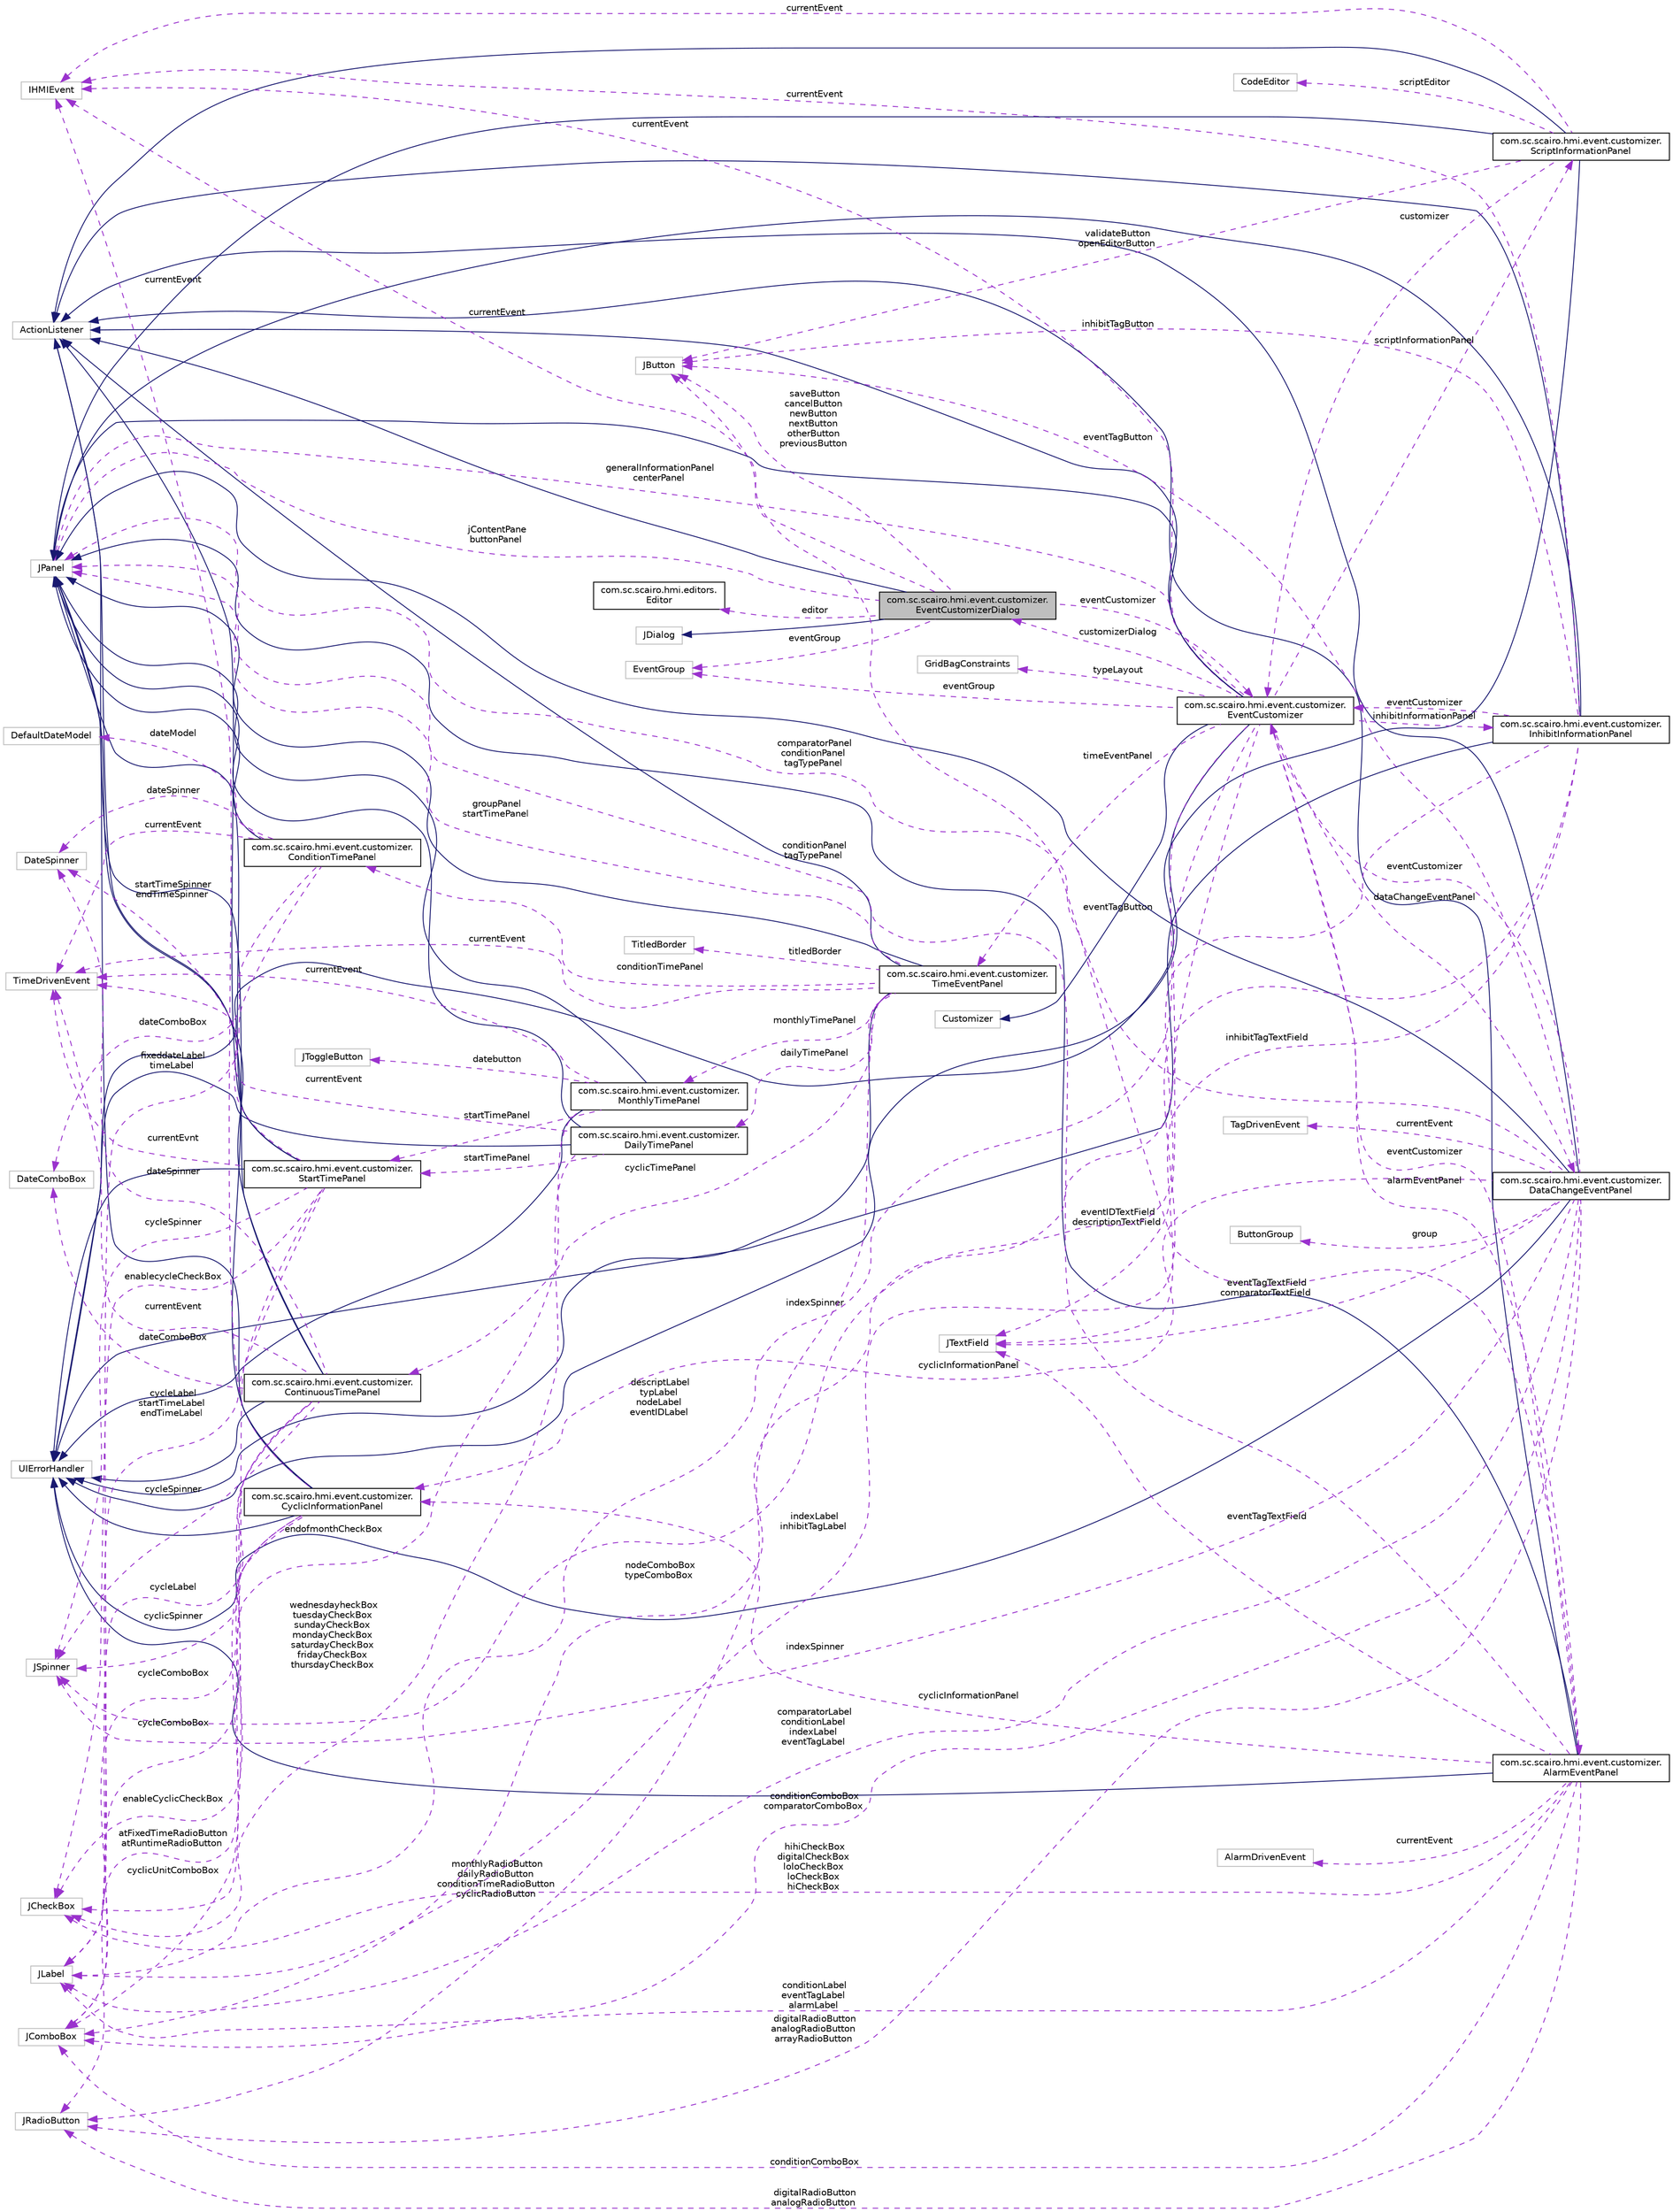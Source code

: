 digraph "com.sc.scairo.hmi.event.customizer.EventCustomizerDialog"
{
 // LATEX_PDF_SIZE
  edge [fontname="Helvetica",fontsize="10",labelfontname="Helvetica",labelfontsize="10"];
  node [fontname="Helvetica",fontsize="10",shape=record];
  rankdir="LR";
  Node1 [label="com.sc.scairo.hmi.event.customizer.\lEventCustomizerDialog",height=0.2,width=0.4,color="black", fillcolor="grey75", style="filled", fontcolor="black",tooltip=" "];
  Node2 -> Node1 [dir="back",color="midnightblue",fontsize="10",style="solid",fontname="Helvetica"];
  Node2 [label="JDialog",height=0.2,width=0.4,color="grey75", fillcolor="white", style="filled",tooltip=" "];
  Node3 -> Node1 [dir="back",color="midnightblue",fontsize="10",style="solid",fontname="Helvetica"];
  Node3 [label="ActionListener",height=0.2,width=0.4,color="grey75", fillcolor="white", style="filled",tooltip=" "];
  Node4 -> Node1 [dir="back",color="darkorchid3",fontsize="10",style="dashed",label=" saveButton\ncancelButton\nnewButton\nnextButton\notherButton\npreviousButton" ,fontname="Helvetica"];
  Node4 [label="JButton",height=0.2,width=0.4,color="grey75", fillcolor="white", style="filled",tooltip=" "];
  Node5 -> Node1 [dir="back",color="darkorchid3",fontsize="10",style="dashed",label=" currentEvent" ,fontname="Helvetica"];
  Node5 [label="IHMIEvent",height=0.2,width=0.4,color="grey75", fillcolor="white", style="filled",tooltip=" "];
  Node6 -> Node1 [dir="back",color="darkorchid3",fontsize="10",style="dashed",label=" eventCustomizer" ,fontname="Helvetica"];
  Node6 [label="com.sc.scairo.hmi.event.customizer.\lEventCustomizer",height=0.2,width=0.4,color="black", fillcolor="white", style="filled",URL="$classcom_1_1sc_1_1scairo_1_1hmi_1_1event_1_1customizer_1_1_event_customizer.html",tooltip=" "];
  Node7 -> Node6 [dir="back",color="midnightblue",fontsize="10",style="solid",fontname="Helvetica"];
  Node7 [label="JPanel",height=0.2,width=0.4,color="grey75", fillcolor="white", style="filled",tooltip=" "];
  Node3 -> Node6 [dir="back",color="midnightblue",fontsize="10",style="solid",fontname="Helvetica"];
  Node8 -> Node6 [dir="back",color="midnightblue",fontsize="10",style="solid",fontname="Helvetica"];
  Node8 [label="Customizer",height=0.2,width=0.4,color="grey75", fillcolor="white", style="filled",tooltip=" "];
  Node9 -> Node6 [dir="back",color="midnightblue",fontsize="10",style="solid",fontname="Helvetica"];
  Node9 [label="UIErrorHandler",height=0.2,width=0.4,color="grey75", fillcolor="white", style="filled",tooltip=" "];
  Node10 -> Node6 [dir="back",color="darkorchid3",fontsize="10",style="dashed",label=" scriptInformationPanel" ,fontname="Helvetica"];
  Node10 [label="com.sc.scairo.hmi.event.customizer.\lScriptInformationPanel",height=0.2,width=0.4,color="black", fillcolor="white", style="filled",URL="$classcom_1_1sc_1_1scairo_1_1hmi_1_1event_1_1customizer_1_1_script_information_panel.html",tooltip=" "];
  Node7 -> Node10 [dir="back",color="midnightblue",fontsize="10",style="solid",fontname="Helvetica"];
  Node3 -> Node10 [dir="back",color="midnightblue",fontsize="10",style="solid",fontname="Helvetica"];
  Node9 -> Node10 [dir="back",color="midnightblue",fontsize="10",style="solid",fontname="Helvetica"];
  Node4 -> Node10 [dir="back",color="darkorchid3",fontsize="10",style="dashed",label=" validateButton\nopenEditorButton" ,fontname="Helvetica"];
  Node5 -> Node10 [dir="back",color="darkorchid3",fontsize="10",style="dashed",label=" currentEvent" ,fontname="Helvetica"];
  Node11 -> Node10 [dir="back",color="darkorchid3",fontsize="10",style="dashed",label=" scriptEditor" ,fontname="Helvetica"];
  Node11 [label="CodeEditor",height=0.2,width=0.4,color="grey75", fillcolor="white", style="filled",tooltip=" "];
  Node6 -> Node10 [dir="back",color="darkorchid3",fontsize="10",style="dashed",label=" customizer" ,fontname="Helvetica"];
  Node12 -> Node6 [dir="back",color="darkorchid3",fontsize="10",style="dashed",label=" inhibitInformationPanel" ,fontname="Helvetica"];
  Node12 [label="com.sc.scairo.hmi.event.customizer.\lInhibitInformationPanel",height=0.2,width=0.4,color="black", fillcolor="white", style="filled",URL="$classcom_1_1sc_1_1scairo_1_1hmi_1_1event_1_1customizer_1_1_inhibit_information_panel.html",tooltip=" "];
  Node7 -> Node12 [dir="back",color="midnightblue",fontsize="10",style="solid",fontname="Helvetica"];
  Node3 -> Node12 [dir="back",color="midnightblue",fontsize="10",style="solid",fontname="Helvetica"];
  Node9 -> Node12 [dir="back",color="midnightblue",fontsize="10",style="solid",fontname="Helvetica"];
  Node4 -> Node12 [dir="back",color="darkorchid3",fontsize="10",style="dashed",label=" inhibitTagButton" ,fontname="Helvetica"];
  Node5 -> Node12 [dir="back",color="darkorchid3",fontsize="10",style="dashed",label=" currentEvent" ,fontname="Helvetica"];
  Node13 -> Node12 [dir="back",color="darkorchid3",fontsize="10",style="dashed",label=" inhibitTagTextField" ,fontname="Helvetica"];
  Node13 [label="JTextField",height=0.2,width=0.4,color="grey75", fillcolor="white", style="filled",tooltip=" "];
  Node14 -> Node12 [dir="back",color="darkorchid3",fontsize="10",style="dashed",label=" indexSpinner" ,fontname="Helvetica"];
  Node14 [label="JSpinner",height=0.2,width=0.4,color="grey75", fillcolor="white", style="filled",tooltip=" "];
  Node6 -> Node12 [dir="back",color="darkorchid3",fontsize="10",style="dashed",label=" eventCustomizer" ,fontname="Helvetica"];
  Node15 -> Node12 [dir="back",color="darkorchid3",fontsize="10",style="dashed",label=" indexLabel\ninhibitTagLabel" ,fontname="Helvetica"];
  Node15 [label="JLabel",height=0.2,width=0.4,color="grey75", fillcolor="white", style="filled",tooltip=" "];
  Node16 -> Node6 [dir="back",color="darkorchid3",fontsize="10",style="dashed",label=" typeLayout" ,fontname="Helvetica"];
  Node16 [label="GridBagConstraints",height=0.2,width=0.4,color="grey75", fillcolor="white", style="filled",tooltip=" "];
  Node5 -> Node6 [dir="back",color="darkorchid3",fontsize="10",style="dashed",label=" currentEvent" ,fontname="Helvetica"];
  Node17 -> Node6 [dir="back",color="darkorchid3",fontsize="10",style="dashed",label=" dataChangeEventPanel" ,fontname="Helvetica"];
  Node17 [label="com.sc.scairo.hmi.event.customizer.\lDataChangeEventPanel",height=0.2,width=0.4,color="black", fillcolor="white", style="filled",URL="$classcom_1_1sc_1_1scairo_1_1hmi_1_1event_1_1customizer_1_1_data_change_event_panel.html",tooltip=" "];
  Node7 -> Node17 [dir="back",color="midnightblue",fontsize="10",style="solid",fontname="Helvetica"];
  Node3 -> Node17 [dir="back",color="midnightblue",fontsize="10",style="solid",fontname="Helvetica"];
  Node9 -> Node17 [dir="back",color="midnightblue",fontsize="10",style="solid",fontname="Helvetica"];
  Node4 -> Node17 [dir="back",color="darkorchid3",fontsize="10",style="dashed",label=" eventTagButton" ,fontname="Helvetica"];
  Node13 -> Node17 [dir="back",color="darkorchid3",fontsize="10",style="dashed",label=" eventTagTextField\ncomparatorTextField" ,fontname="Helvetica"];
  Node14 -> Node17 [dir="back",color="darkorchid3",fontsize="10",style="dashed",label=" indexSpinner" ,fontname="Helvetica"];
  Node18 -> Node17 [dir="back",color="darkorchid3",fontsize="10",style="dashed",label=" group" ,fontname="Helvetica"];
  Node18 [label="ButtonGroup",height=0.2,width=0.4,color="grey75", fillcolor="white", style="filled",tooltip=" "];
  Node6 -> Node17 [dir="back",color="darkorchid3",fontsize="10",style="dashed",label=" eventCustomizer" ,fontname="Helvetica"];
  Node19 -> Node17 [dir="back",color="darkorchid3",fontsize="10",style="dashed",label=" cyclicInformationPanel" ,fontname="Helvetica"];
  Node19 [label="com.sc.scairo.hmi.event.customizer.\lCyclicInformationPanel",height=0.2,width=0.4,color="black", fillcolor="white", style="filled",URL="$classcom_1_1sc_1_1scairo_1_1hmi_1_1event_1_1customizer_1_1_cyclic_information_panel.html",tooltip=" "];
  Node7 -> Node19 [dir="back",color="midnightblue",fontsize="10",style="solid",fontname="Helvetica"];
  Node3 -> Node19 [dir="back",color="midnightblue",fontsize="10",style="solid",fontname="Helvetica"];
  Node9 -> Node19 [dir="back",color="midnightblue",fontsize="10",style="solid",fontname="Helvetica"];
  Node20 -> Node19 [dir="back",color="darkorchid3",fontsize="10",style="dashed",label=" enableCyclicCheckBox" ,fontname="Helvetica"];
  Node20 [label="JCheckBox",height=0.2,width=0.4,color="grey75", fillcolor="white", style="filled",tooltip=" "];
  Node5 -> Node19 [dir="back",color="darkorchid3",fontsize="10",style="dashed",label=" currentEvent" ,fontname="Helvetica"];
  Node14 -> Node19 [dir="back",color="darkorchid3",fontsize="10",style="dashed",label=" cyclicSpinner" ,fontname="Helvetica"];
  Node21 -> Node19 [dir="back",color="darkorchid3",fontsize="10",style="dashed",label=" cyclicUnitComboBox" ,fontname="Helvetica"];
  Node21 [label="JComboBox",height=0.2,width=0.4,color="grey75", fillcolor="white", style="filled",tooltip=" "];
  Node21 -> Node17 [dir="back",color="darkorchid3",fontsize="10",style="dashed",label=" conditionComboBox\ncomparatorComboBox" ,fontname="Helvetica"];
  Node15 -> Node17 [dir="back",color="darkorchid3",fontsize="10",style="dashed",label=" comparatorLabel\nconditionLabel\nindexLabel\neventTagLabel" ,fontname="Helvetica"];
  Node7 -> Node17 [dir="back",color="darkorchid3",fontsize="10",style="dashed",label=" comparatorPanel\nconditionPanel\ntagTypePanel" ,fontname="Helvetica"];
  Node22 -> Node17 [dir="back",color="darkorchid3",fontsize="10",style="dashed",label=" currentEvent" ,fontname="Helvetica"];
  Node22 [label="TagDrivenEvent",height=0.2,width=0.4,color="grey75", fillcolor="white", style="filled",tooltip=" "];
  Node23 -> Node17 [dir="back",color="darkorchid3",fontsize="10",style="dashed",label=" digitalRadioButton\nanalogRadioButton\narrayRadioButton" ,fontname="Helvetica"];
  Node23 [label="JRadioButton",height=0.2,width=0.4,color="grey75", fillcolor="white", style="filled",tooltip=" "];
  Node13 -> Node6 [dir="back",color="darkorchid3",fontsize="10",style="dashed",label=" eventIDTextField\ndescriptionTextField" ,fontname="Helvetica"];
  Node24 -> Node6 [dir="back",color="darkorchid3",fontsize="10",style="dashed",label=" timeEventPanel" ,fontname="Helvetica"];
  Node24 [label="com.sc.scairo.hmi.event.customizer.\lTimeEventPanel",height=0.2,width=0.4,color="black", fillcolor="white", style="filled",URL="$classcom_1_1sc_1_1scairo_1_1hmi_1_1event_1_1customizer_1_1_time_event_panel.html",tooltip=" "];
  Node7 -> Node24 [dir="back",color="midnightblue",fontsize="10",style="solid",fontname="Helvetica"];
  Node3 -> Node24 [dir="back",color="midnightblue",fontsize="10",style="solid",fontname="Helvetica"];
  Node9 -> Node24 [dir="back",color="midnightblue",fontsize="10",style="solid",fontname="Helvetica"];
  Node25 -> Node24 [dir="back",color="darkorchid3",fontsize="10",style="dashed",label=" currentEvent" ,fontname="Helvetica"];
  Node25 [label="TimeDrivenEvent",height=0.2,width=0.4,color="grey75", fillcolor="white", style="filled",tooltip=" "];
  Node26 -> Node24 [dir="back",color="darkorchid3",fontsize="10",style="dashed",label=" conditionTimePanel" ,fontname="Helvetica"];
  Node26 [label="com.sc.scairo.hmi.event.customizer.\lConditionTimePanel",height=0.2,width=0.4,color="black", fillcolor="white", style="filled",URL="$classcom_1_1sc_1_1scairo_1_1hmi_1_1event_1_1customizer_1_1_condition_time_panel.html",tooltip=" "];
  Node7 -> Node26 [dir="back",color="midnightblue",fontsize="10",style="solid",fontname="Helvetica"];
  Node27 -> Node26 [dir="back",color="darkorchid3",fontsize="10",style="dashed",label=" dateSpinner" ,fontname="Helvetica"];
  Node27 [label="DateSpinner",height=0.2,width=0.4,color="grey75", fillcolor="white", style="filled",tooltip=" "];
  Node25 -> Node26 [dir="back",color="darkorchid3",fontsize="10",style="dashed",label=" currentEvent" ,fontname="Helvetica"];
  Node28 -> Node26 [dir="back",color="darkorchid3",fontsize="10",style="dashed",label=" dateComboBox" ,fontname="Helvetica"];
  Node28 [label="DateComboBox",height=0.2,width=0.4,color="grey75", fillcolor="white", style="filled",tooltip=" "];
  Node29 -> Node26 [dir="back",color="darkorchid3",fontsize="10",style="dashed",label=" dateModel" ,fontname="Helvetica"];
  Node29 [label="DefaultDateModel",height=0.2,width=0.4,color="grey75", fillcolor="white", style="filled",tooltip=" "];
  Node15 -> Node26 [dir="back",color="darkorchid3",fontsize="10",style="dashed",label=" fixeddateLabel\ntimeLabel" ,fontname="Helvetica"];
  Node30 -> Node24 [dir="back",color="darkorchid3",fontsize="10",style="dashed",label=" monthlyTimePanel" ,fontname="Helvetica"];
  Node30 [label="com.sc.scairo.hmi.event.customizer.\lMonthlyTimePanel",height=0.2,width=0.4,color="black", fillcolor="white", style="filled",URL="$classcom_1_1sc_1_1scairo_1_1hmi_1_1event_1_1customizer_1_1_monthly_time_panel.html",tooltip=" "];
  Node7 -> Node30 [dir="back",color="midnightblue",fontsize="10",style="solid",fontname="Helvetica"];
  Node9 -> Node30 [dir="back",color="midnightblue",fontsize="10",style="solid",fontname="Helvetica"];
  Node20 -> Node30 [dir="back",color="darkorchid3",fontsize="10",style="dashed",label=" endofmonthCheckBox" ,fontname="Helvetica"];
  Node25 -> Node30 [dir="back",color="darkorchid3",fontsize="10",style="dashed",label=" currentEvent" ,fontname="Helvetica"];
  Node31 -> Node30 [dir="back",color="darkorchid3",fontsize="10",style="dashed",label=" startTimePanel" ,fontname="Helvetica"];
  Node31 [label="com.sc.scairo.hmi.event.customizer.\lStartTimePanel",height=0.2,width=0.4,color="black", fillcolor="white", style="filled",URL="$classcom_1_1sc_1_1scairo_1_1hmi_1_1event_1_1customizer_1_1_start_time_panel.html",tooltip=" "];
  Node7 -> Node31 [dir="back",color="midnightblue",fontsize="10",style="solid",fontname="Helvetica"];
  Node3 -> Node31 [dir="back",color="midnightblue",fontsize="10",style="solid",fontname="Helvetica"];
  Node9 -> Node31 [dir="back",color="midnightblue",fontsize="10",style="solid",fontname="Helvetica"];
  Node27 -> Node31 [dir="back",color="darkorchid3",fontsize="10",style="dashed",label=" startTimeSpinner\nendTimeSpinner" ,fontname="Helvetica"];
  Node20 -> Node31 [dir="back",color="darkorchid3",fontsize="10",style="dashed",label=" enablecycleCheckBox" ,fontname="Helvetica"];
  Node25 -> Node31 [dir="back",color="darkorchid3",fontsize="10",style="dashed",label=" currentEvnt" ,fontname="Helvetica"];
  Node14 -> Node31 [dir="back",color="darkorchid3",fontsize="10",style="dashed",label=" cycleSpinner" ,fontname="Helvetica"];
  Node21 -> Node31 [dir="back",color="darkorchid3",fontsize="10",style="dashed",label=" cycleComboBox" ,fontname="Helvetica"];
  Node15 -> Node31 [dir="back",color="darkorchid3",fontsize="10",style="dashed",label=" cycleLabel\nstartTimeLabel\nendTimeLabel" ,fontname="Helvetica"];
  Node32 -> Node30 [dir="back",color="darkorchid3",fontsize="10",style="dashed",label=" datebutton" ,fontname="Helvetica"];
  Node32 [label="JToggleButton",height=0.2,width=0.4,color="grey75", fillcolor="white", style="filled",tooltip=" "];
  Node33 -> Node24 [dir="back",color="darkorchid3",fontsize="10",style="dashed",label=" titledBorder" ,fontname="Helvetica"];
  Node33 [label="TitledBorder",height=0.2,width=0.4,color="grey75", fillcolor="white", style="filled",tooltip=" "];
  Node7 -> Node24 [dir="back",color="darkorchid3",fontsize="10",style="dashed",label=" groupPanel\nstartTimePanel" ,fontname="Helvetica"];
  Node34 -> Node24 [dir="back",color="darkorchid3",fontsize="10",style="dashed",label=" cyclicTimePanel" ,fontname="Helvetica"];
  Node34 [label="com.sc.scairo.hmi.event.customizer.\lContinuousTimePanel",height=0.2,width=0.4,color="black", fillcolor="white", style="filled",URL="$classcom_1_1sc_1_1scairo_1_1hmi_1_1event_1_1customizer_1_1_continuous_time_panel.html",tooltip=" "];
  Node7 -> Node34 [dir="back",color="midnightblue",fontsize="10",style="solid",fontname="Helvetica"];
  Node3 -> Node34 [dir="back",color="midnightblue",fontsize="10",style="solid",fontname="Helvetica"];
  Node9 -> Node34 [dir="back",color="midnightblue",fontsize="10",style="solid",fontname="Helvetica"];
  Node27 -> Node34 [dir="back",color="darkorchid3",fontsize="10",style="dashed",label=" dateSpinner" ,fontname="Helvetica"];
  Node25 -> Node34 [dir="back",color="darkorchid3",fontsize="10",style="dashed",label=" currentEvent" ,fontname="Helvetica"];
  Node28 -> Node34 [dir="back",color="darkorchid3",fontsize="10",style="dashed",label=" dateComboBox" ,fontname="Helvetica"];
  Node14 -> Node34 [dir="back",color="darkorchid3",fontsize="10",style="dashed",label=" cycleSpinner" ,fontname="Helvetica"];
  Node21 -> Node34 [dir="back",color="darkorchid3",fontsize="10",style="dashed",label=" cycleComboBox" ,fontname="Helvetica"];
  Node15 -> Node34 [dir="back",color="darkorchid3",fontsize="10",style="dashed",label=" cycleLabel" ,fontname="Helvetica"];
  Node23 -> Node34 [dir="back",color="darkorchid3",fontsize="10",style="dashed",label=" atFixedTimeRadioButton\natRuntimeRadioButton" ,fontname="Helvetica"];
  Node23 -> Node24 [dir="back",color="darkorchid3",fontsize="10",style="dashed",label=" monthlyRadioButton\ndailyRadioButton\nconditionTimeRadioButton\ncyclicRadioButton" ,fontname="Helvetica"];
  Node35 -> Node24 [dir="back",color="darkorchid3",fontsize="10",style="dashed",label=" dailyTimePanel" ,fontname="Helvetica"];
  Node35 [label="com.sc.scairo.hmi.event.customizer.\lDailyTimePanel",height=0.2,width=0.4,color="black", fillcolor="white", style="filled",URL="$classcom_1_1sc_1_1scairo_1_1hmi_1_1event_1_1customizer_1_1_daily_time_panel.html",tooltip=" "];
  Node7 -> Node35 [dir="back",color="midnightblue",fontsize="10",style="solid",fontname="Helvetica"];
  Node9 -> Node35 [dir="back",color="midnightblue",fontsize="10",style="solid",fontname="Helvetica"];
  Node20 -> Node35 [dir="back",color="darkorchid3",fontsize="10",style="dashed",label=" wednesdayheckBox\ntuesdayCheckBox\nsundayCheckBox\nmondayCheckBox\nsaturdayCheckBox\nfridayCheckBox\nthursdayCheckBox" ,fontname="Helvetica"];
  Node25 -> Node35 [dir="back",color="darkorchid3",fontsize="10",style="dashed",label=" currentEvent" ,fontname="Helvetica"];
  Node31 -> Node35 [dir="back",color="darkorchid3",fontsize="10",style="dashed",label=" startTimePanel" ,fontname="Helvetica"];
  Node21 -> Node6 [dir="back",color="darkorchid3",fontsize="10",style="dashed",label=" nodeComboBox\ntypeComboBox" ,fontname="Helvetica"];
  Node15 -> Node6 [dir="back",color="darkorchid3",fontsize="10",style="dashed",label=" descriptLabel\ntypLabel\nnodeLabel\neventIDLabel" ,fontname="Helvetica"];
  Node36 -> Node6 [dir="back",color="darkorchid3",fontsize="10",style="dashed",label=" eventGroup" ,fontname="Helvetica"];
  Node36 [label="EventGroup",height=0.2,width=0.4,color="grey75", fillcolor="white", style="filled",tooltip=" "];
  Node7 -> Node6 [dir="back",color="darkorchid3",fontsize="10",style="dashed",label=" generalInformationPanel\ncenterPanel" ,fontname="Helvetica"];
  Node1 -> Node6 [dir="back",color="darkorchid3",fontsize="10",style="dashed",label=" customizerDialog" ,fontname="Helvetica"];
  Node37 -> Node6 [dir="back",color="darkorchid3",fontsize="10",style="dashed",label=" alarmEventPanel" ,fontname="Helvetica"];
  Node37 [label="com.sc.scairo.hmi.event.customizer.\lAlarmEventPanel",height=0.2,width=0.4,color="black", fillcolor="white", style="filled",URL="$classcom_1_1sc_1_1scairo_1_1hmi_1_1event_1_1customizer_1_1_alarm_event_panel.html",tooltip=" "];
  Node7 -> Node37 [dir="back",color="midnightblue",fontsize="10",style="solid",fontname="Helvetica"];
  Node3 -> Node37 [dir="back",color="midnightblue",fontsize="10",style="solid",fontname="Helvetica"];
  Node9 -> Node37 [dir="back",color="midnightblue",fontsize="10",style="solid",fontname="Helvetica"];
  Node20 -> Node37 [dir="back",color="darkorchid3",fontsize="10",style="dashed",label=" hihiCheckBox\ndigitalCheckBox\nloloCheckBox\nloCheckBox\nhiCheckBox" ,fontname="Helvetica"];
  Node4 -> Node37 [dir="back",color="darkorchid3",fontsize="10",style="dashed",label=" eventTagButton" ,fontname="Helvetica"];
  Node38 -> Node37 [dir="back",color="darkorchid3",fontsize="10",style="dashed",label=" currentEvent" ,fontname="Helvetica"];
  Node38 [label="AlarmDrivenEvent",height=0.2,width=0.4,color="grey75", fillcolor="white", style="filled",tooltip=" "];
  Node13 -> Node37 [dir="back",color="darkorchid3",fontsize="10",style="dashed",label=" eventTagTextField" ,fontname="Helvetica"];
  Node6 -> Node37 [dir="back",color="darkorchid3",fontsize="10",style="dashed",label=" eventCustomizer" ,fontname="Helvetica"];
  Node19 -> Node37 [dir="back",color="darkorchid3",fontsize="10",style="dashed",label=" cyclicInformationPanel" ,fontname="Helvetica"];
  Node21 -> Node37 [dir="back",color="darkorchid3",fontsize="10",style="dashed",label=" conditionComboBox" ,fontname="Helvetica"];
  Node15 -> Node37 [dir="back",color="darkorchid3",fontsize="10",style="dashed",label=" conditionLabel\neventTagLabel\nalarmLabel" ,fontname="Helvetica"];
  Node7 -> Node37 [dir="back",color="darkorchid3",fontsize="10",style="dashed",label=" conditionPanel\ntagTypePanel" ,fontname="Helvetica"];
  Node23 -> Node37 [dir="back",color="darkorchid3",fontsize="10",style="dashed",label=" digitalRadioButton\nanalogRadioButton" ,fontname="Helvetica"];
  Node36 -> Node1 [dir="back",color="darkorchid3",fontsize="10",style="dashed",label=" eventGroup" ,fontname="Helvetica"];
  Node7 -> Node1 [dir="back",color="darkorchid3",fontsize="10",style="dashed",label=" jContentPane\nbuttonPanel" ,fontname="Helvetica"];
  Node39 -> Node1 [dir="back",color="darkorchid3",fontsize="10",style="dashed",label=" editor" ,fontname="Helvetica"];
  Node39 [label="com.sc.scairo.hmi.editors.\lEditor",height=0.2,width=0.4,color="black", fillcolor="white", style="filled",URL="$interfacecom_1_1sc_1_1scairo_1_1hmi_1_1editors_1_1_editor.html",tooltip=" "];
}

